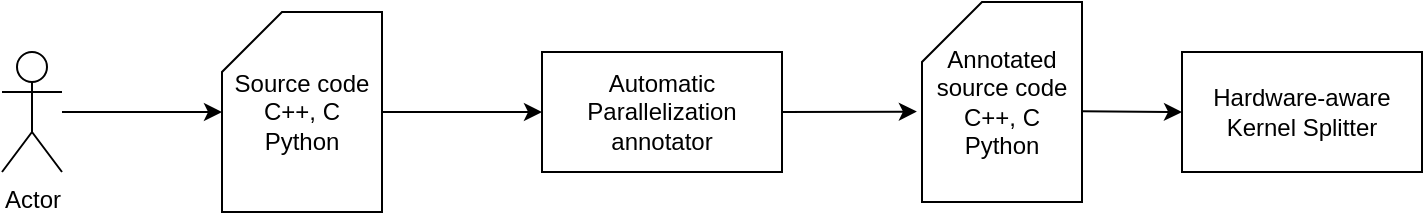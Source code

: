 <mxfile version="24.8.3">
  <diagram name="Page-1" id="O-CuJVroUfgKDCGdwkwK">
    <mxGraphModel dx="1766" dy="548" grid="1" gridSize="10" guides="1" tooltips="1" connect="1" arrows="1" fold="1" page="1" pageScale="1" pageWidth="827" pageHeight="1169" math="0" shadow="0">
      <root>
        <mxCell id="0" />
        <mxCell id="1" parent="0" />
        <mxCell id="6dJpxcJN7iD9RNPL9hnl-1" value="Actor" style="shape=umlActor;verticalLabelPosition=bottom;verticalAlign=top;html=1;outlineConnect=0;" vertex="1" parent="1">
          <mxGeometry x="-220" y="325" width="30" height="60" as="geometry" />
        </mxCell>
        <mxCell id="6dJpxcJN7iD9RNPL9hnl-2" value="" style="endArrow=classic;html=1;rounded=0;" edge="1" parent="1" source="6dJpxcJN7iD9RNPL9hnl-1" target="6dJpxcJN7iD9RNPL9hnl-5">
          <mxGeometry width="50" height="50" relative="1" as="geometry">
            <mxPoint x="-180" y="370" as="sourcePoint" />
            <mxPoint x="-55" y="355" as="targetPoint" />
          </mxGeometry>
        </mxCell>
        <mxCell id="6dJpxcJN7iD9RNPL9hnl-3" value="" style="endArrow=classic;html=1;rounded=0;entryX=0;entryY=0.5;entryDx=0;entryDy=0;exitX=1;exitY=0.5;exitDx=0;exitDy=0;exitPerimeter=0;" edge="1" parent="1" source="6dJpxcJN7iD9RNPL9hnl-5" target="6dJpxcJN7iD9RNPL9hnl-4">
          <mxGeometry width="50" height="50" relative="1" as="geometry">
            <mxPoint x="65" y="355" as="sourcePoint" />
            <mxPoint x="210" y="405" as="targetPoint" />
          </mxGeometry>
        </mxCell>
        <mxCell id="6dJpxcJN7iD9RNPL9hnl-4" value="Automatic Parallelization annotator" style="whiteSpace=wrap;html=1;" vertex="1" parent="1">
          <mxGeometry x="50" y="325" width="120" height="60" as="geometry" />
        </mxCell>
        <mxCell id="6dJpxcJN7iD9RNPL9hnl-5" value="&lt;div&gt;Source code&lt;/div&gt;&lt;div&gt;C++, C&lt;/div&gt;&lt;div&gt;Python&lt;br&gt;&lt;/div&gt;" style="shape=card;whiteSpace=wrap;html=1;" vertex="1" parent="1">
          <mxGeometry x="-110" y="305" width="80" height="100" as="geometry" />
        </mxCell>
        <mxCell id="6dJpxcJN7iD9RNPL9hnl-6" value="&lt;div&gt;Annotated source code&lt;/div&gt;&lt;div&gt;C++, C&lt;/div&gt;&lt;div&gt;Python&lt;br&gt;&lt;/div&gt;" style="shape=card;whiteSpace=wrap;html=1;" vertex="1" parent="1">
          <mxGeometry x="240" y="300" width="80" height="100" as="geometry" />
        </mxCell>
        <mxCell id="6dJpxcJN7iD9RNPL9hnl-7" value="" style="endArrow=classic;html=1;rounded=0;exitX=1;exitY=0.5;exitDx=0;exitDy=0;entryX=-0.032;entryY=0.548;entryDx=0;entryDy=0;entryPerimeter=0;" edge="1" parent="1" source="6dJpxcJN7iD9RNPL9hnl-4" target="6dJpxcJN7iD9RNPL9hnl-6">
          <mxGeometry width="50" height="50" relative="1" as="geometry">
            <mxPoint x="-20" y="365" as="sourcePoint" />
            <mxPoint x="60" y="365" as="targetPoint" />
          </mxGeometry>
        </mxCell>
        <mxCell id="6dJpxcJN7iD9RNPL9hnl-8" value="Hardware-aware Kernel Splitter" style="whiteSpace=wrap;html=1;" vertex="1" parent="1">
          <mxGeometry x="370" y="325" width="120" height="60" as="geometry" />
        </mxCell>
        <mxCell id="6dJpxcJN7iD9RNPL9hnl-9" value="" style="endArrow=classic;html=1;rounded=0;exitX=0.985;exitY=0.589;exitDx=0;exitDy=0;exitPerimeter=0;entryX=0;entryY=0.5;entryDx=0;entryDy=0;" edge="1" parent="1" target="6dJpxcJN7iD9RNPL9hnl-8">
          <mxGeometry width="50" height="50" relative="1" as="geometry">
            <mxPoint x="320.0" y="354.66" as="sourcePoint" />
            <mxPoint x="375" y="355" as="targetPoint" />
          </mxGeometry>
        </mxCell>
      </root>
    </mxGraphModel>
  </diagram>
</mxfile>
